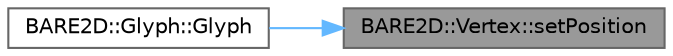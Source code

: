 digraph "BARE2D::Vertex::setPosition"
{
 // INTERACTIVE_SVG=YES
 // LATEX_PDF_SIZE
  bgcolor="transparent";
  edge [fontname=Helvetica,fontsize=10,labelfontname=Helvetica,labelfontsize=10];
  node [fontname=Helvetica,fontsize=10,shape=box,height=0.2,width=0.4];
  rankdir="RL";
  Node1 [label="BARE2D::Vertex::setPosition",height=0.2,width=0.4,color="gray40", fillcolor="grey60", style="filled", fontcolor="black",tooltip="Literally just sets the position. Convenient."];
  Node1 -> Node2 [dir="back",color="steelblue1",style="solid"];
  Node2 [label="BARE2D::Glyph::Glyph",height=0.2,width=0.4,color="grey40", fillcolor="white", style="filled",URL="$class_b_a_r_e2_d_1_1_glyph.html#a082649e9c11e7dcb7efb885905a0ecfa",tooltip=" "];
}
